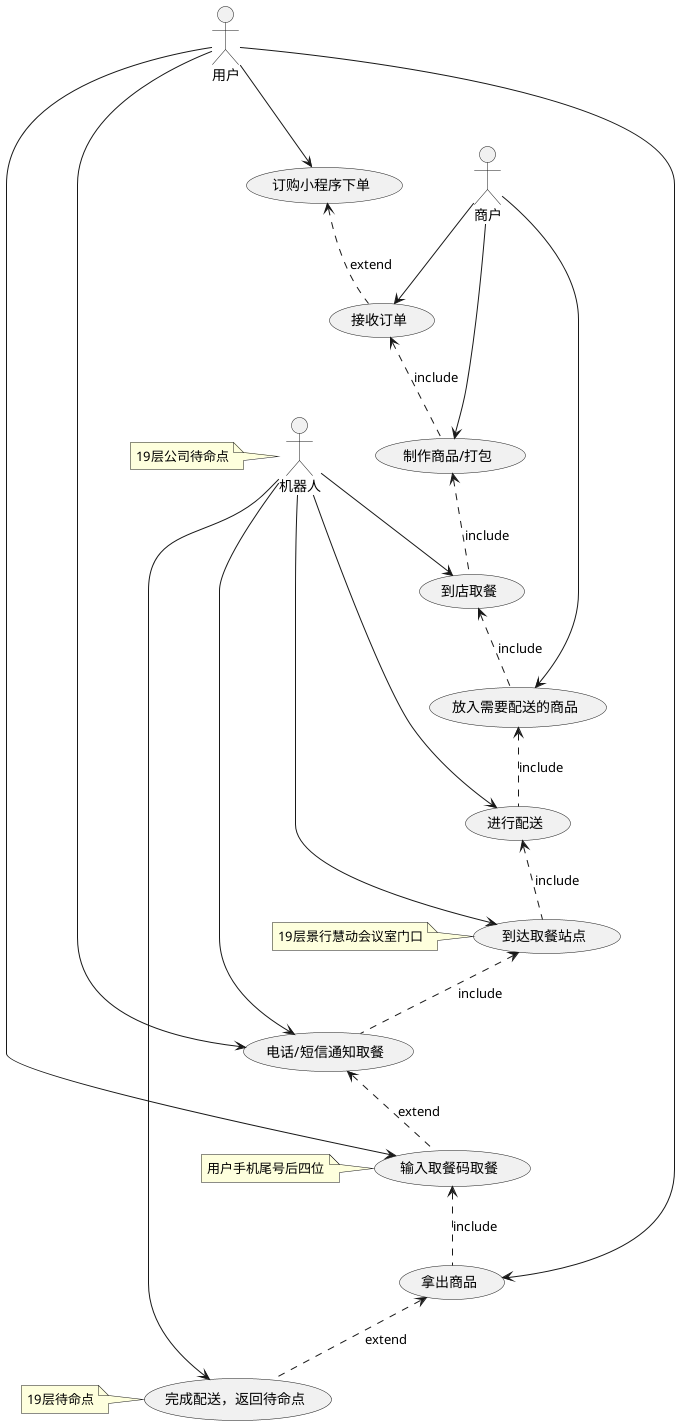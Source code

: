 @startuml
:用户: as user
:商户: as shop
:机器人: as robot
note left
19层公司待命点
end note


user --> (订购小程序下单)
shop --> (接收订单)
(订购小程序下单)<..(接收订单):extend
shop --> (制作商品/打包)
(接收订单)<..(制作商品/打包):include
(制作商品/打包)<..(到店取餐):include
robot --> (到店取餐)
shop --> (放入需要配送的商品)
(到店取餐)<..(放入需要配送的商品):include
robot --> (进行配送)
(放入需要配送的商品)<..(进行配送):include
robot --> (到达取餐站点)
note left
19层景行慧动会议室门口
end note
(进行配送)<..(到达取餐站点):include
user -> (电话/短信通知取餐)
robot -> (电话/短信通知取餐)
(到达取餐站点)<..(电话/短信通知取餐):include
user -> (输入取餐码取餐)
note left
用户手机尾号后四位
end note
(电话/短信通知取餐)<..(输入取餐码取餐):extend
user -> (拿出商品)
(输入取餐码取餐)<..(拿出商品):include
robot -> (完成配送，返回待命点)
(拿出商品)<..(完成配送，返回待命点):extend
note left
19层待命点
end note
@enduml